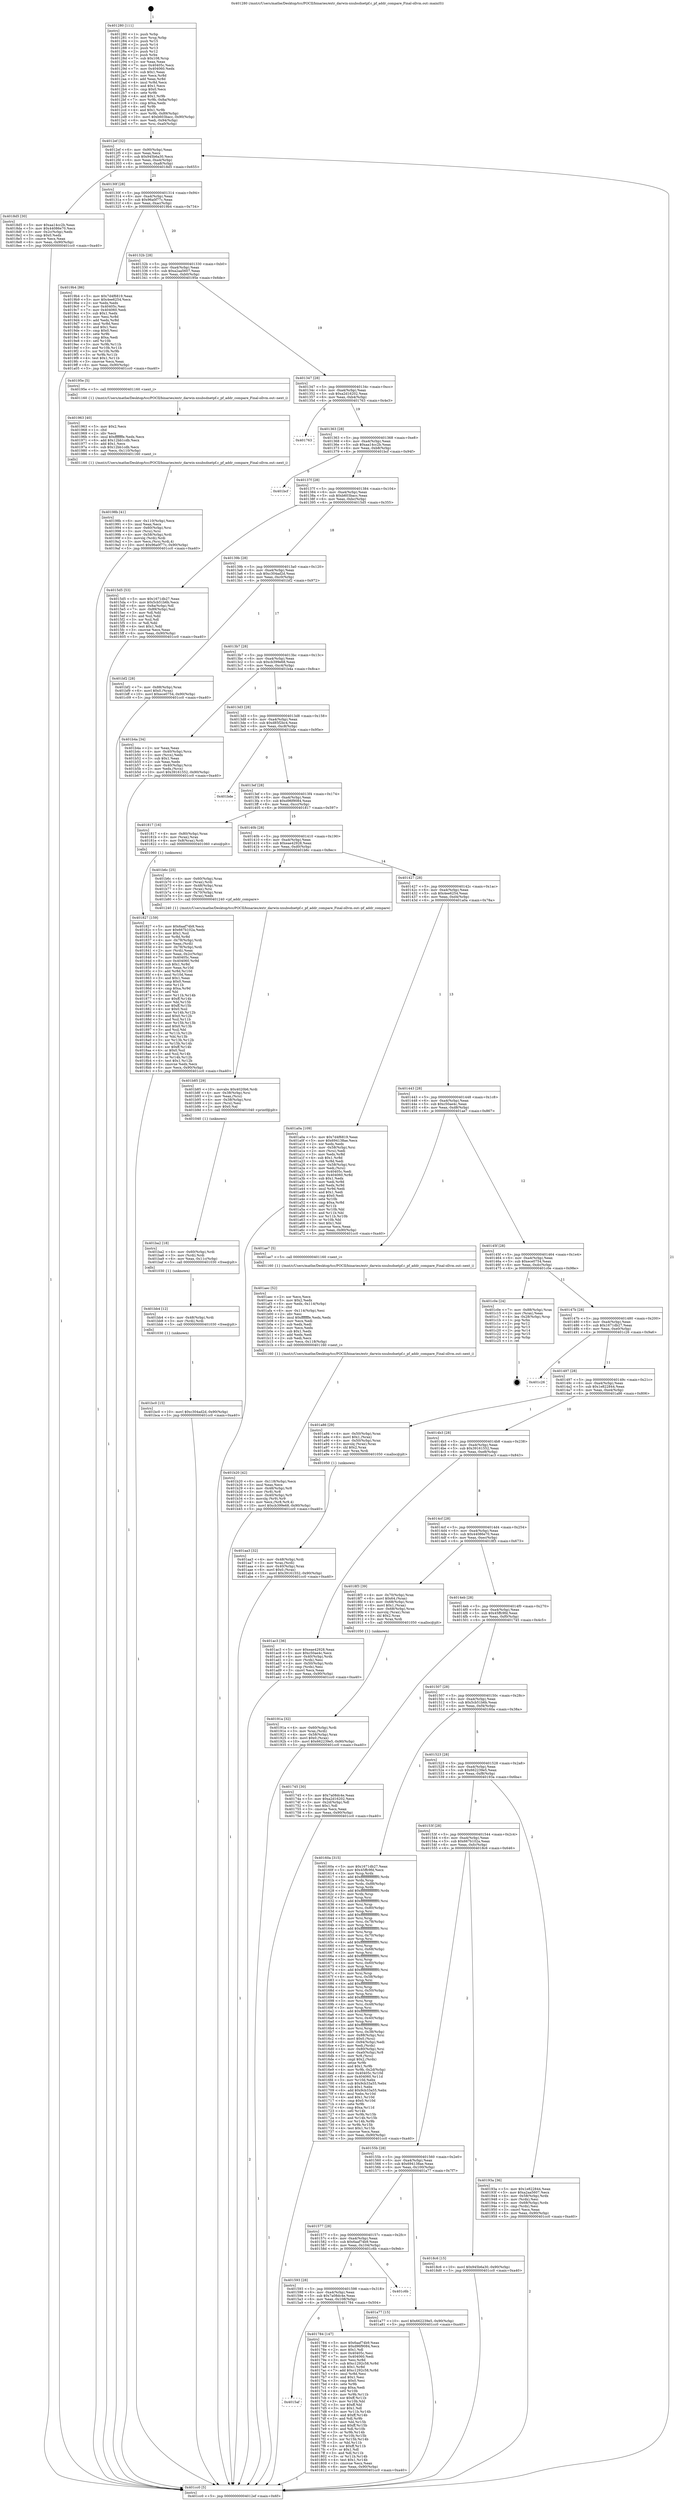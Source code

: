 digraph "0x401280" {
  label = "0x401280 (/mnt/c/Users/mathe/Desktop/tcc/POCII/binaries/extr_darwin-xnubsdnetpf.c_pf_addr_compare_Final-ollvm.out::main(0))"
  labelloc = "t"
  node[shape=record]

  Entry [label="",width=0.3,height=0.3,shape=circle,fillcolor=black,style=filled]
  "0x4012ef" [label="{
     0x4012ef [32]\l
     | [instrs]\l
     &nbsp;&nbsp;0x4012ef \<+6\>: mov -0x90(%rbp),%eax\l
     &nbsp;&nbsp;0x4012f5 \<+2\>: mov %eax,%ecx\l
     &nbsp;&nbsp;0x4012f7 \<+6\>: sub $0x945b6a30,%ecx\l
     &nbsp;&nbsp;0x4012fd \<+6\>: mov %eax,-0xa4(%rbp)\l
     &nbsp;&nbsp;0x401303 \<+6\>: mov %ecx,-0xa8(%rbp)\l
     &nbsp;&nbsp;0x401309 \<+6\>: je 00000000004018d5 \<main+0x655\>\l
  }"]
  "0x4018d5" [label="{
     0x4018d5 [30]\l
     | [instrs]\l
     &nbsp;&nbsp;0x4018d5 \<+5\>: mov $0xaa14cc2b,%eax\l
     &nbsp;&nbsp;0x4018da \<+5\>: mov $0x44086e70,%ecx\l
     &nbsp;&nbsp;0x4018df \<+3\>: mov -0x2c(%rbp),%edx\l
     &nbsp;&nbsp;0x4018e2 \<+3\>: cmp $0x0,%edx\l
     &nbsp;&nbsp;0x4018e5 \<+3\>: cmove %ecx,%eax\l
     &nbsp;&nbsp;0x4018e8 \<+6\>: mov %eax,-0x90(%rbp)\l
     &nbsp;&nbsp;0x4018ee \<+5\>: jmp 0000000000401cc0 \<main+0xa40\>\l
  }"]
  "0x40130f" [label="{
     0x40130f [28]\l
     | [instrs]\l
     &nbsp;&nbsp;0x40130f \<+5\>: jmp 0000000000401314 \<main+0x94\>\l
     &nbsp;&nbsp;0x401314 \<+6\>: mov -0xa4(%rbp),%eax\l
     &nbsp;&nbsp;0x40131a \<+5\>: sub $0x96a0f77c,%eax\l
     &nbsp;&nbsp;0x40131f \<+6\>: mov %eax,-0xac(%rbp)\l
     &nbsp;&nbsp;0x401325 \<+6\>: je 00000000004019b4 \<main+0x734\>\l
  }"]
  Exit [label="",width=0.3,height=0.3,shape=circle,fillcolor=black,style=filled,peripheries=2]
  "0x4019b4" [label="{
     0x4019b4 [86]\l
     | [instrs]\l
     &nbsp;&nbsp;0x4019b4 \<+5\>: mov $0x7d4f6819,%eax\l
     &nbsp;&nbsp;0x4019b9 \<+5\>: mov $0x4ee6254,%ecx\l
     &nbsp;&nbsp;0x4019be \<+2\>: xor %edx,%edx\l
     &nbsp;&nbsp;0x4019c0 \<+7\>: mov 0x40405c,%esi\l
     &nbsp;&nbsp;0x4019c7 \<+7\>: mov 0x404060,%edi\l
     &nbsp;&nbsp;0x4019ce \<+3\>: sub $0x1,%edx\l
     &nbsp;&nbsp;0x4019d1 \<+3\>: mov %esi,%r8d\l
     &nbsp;&nbsp;0x4019d4 \<+3\>: add %edx,%r8d\l
     &nbsp;&nbsp;0x4019d7 \<+4\>: imul %r8d,%esi\l
     &nbsp;&nbsp;0x4019db \<+3\>: and $0x1,%esi\l
     &nbsp;&nbsp;0x4019de \<+3\>: cmp $0x0,%esi\l
     &nbsp;&nbsp;0x4019e1 \<+4\>: sete %r9b\l
     &nbsp;&nbsp;0x4019e5 \<+3\>: cmp $0xa,%edi\l
     &nbsp;&nbsp;0x4019e8 \<+4\>: setl %r10b\l
     &nbsp;&nbsp;0x4019ec \<+3\>: mov %r9b,%r11b\l
     &nbsp;&nbsp;0x4019ef \<+3\>: and %r10b,%r11b\l
     &nbsp;&nbsp;0x4019f2 \<+3\>: xor %r10b,%r9b\l
     &nbsp;&nbsp;0x4019f5 \<+3\>: or %r9b,%r11b\l
     &nbsp;&nbsp;0x4019f8 \<+4\>: test $0x1,%r11b\l
     &nbsp;&nbsp;0x4019fc \<+3\>: cmovne %ecx,%eax\l
     &nbsp;&nbsp;0x4019ff \<+6\>: mov %eax,-0x90(%rbp)\l
     &nbsp;&nbsp;0x401a05 \<+5\>: jmp 0000000000401cc0 \<main+0xa40\>\l
  }"]
  "0x40132b" [label="{
     0x40132b [28]\l
     | [instrs]\l
     &nbsp;&nbsp;0x40132b \<+5\>: jmp 0000000000401330 \<main+0xb0\>\l
     &nbsp;&nbsp;0x401330 \<+6\>: mov -0xa4(%rbp),%eax\l
     &nbsp;&nbsp;0x401336 \<+5\>: sub $0xa2aa5607,%eax\l
     &nbsp;&nbsp;0x40133b \<+6\>: mov %eax,-0xb0(%rbp)\l
     &nbsp;&nbsp;0x401341 \<+6\>: je 000000000040195e \<main+0x6de\>\l
  }"]
  "0x401bc0" [label="{
     0x401bc0 [15]\l
     | [instrs]\l
     &nbsp;&nbsp;0x401bc0 \<+10\>: movl $0xc304ad2d,-0x90(%rbp)\l
     &nbsp;&nbsp;0x401bca \<+5\>: jmp 0000000000401cc0 \<main+0xa40\>\l
  }"]
  "0x40195e" [label="{
     0x40195e [5]\l
     | [instrs]\l
     &nbsp;&nbsp;0x40195e \<+5\>: call 0000000000401160 \<next_i\>\l
     | [calls]\l
     &nbsp;&nbsp;0x401160 \{1\} (/mnt/c/Users/mathe/Desktop/tcc/POCII/binaries/extr_darwin-xnubsdnetpf.c_pf_addr_compare_Final-ollvm.out::next_i)\l
  }"]
  "0x401347" [label="{
     0x401347 [28]\l
     | [instrs]\l
     &nbsp;&nbsp;0x401347 \<+5\>: jmp 000000000040134c \<main+0xcc\>\l
     &nbsp;&nbsp;0x40134c \<+6\>: mov -0xa4(%rbp),%eax\l
     &nbsp;&nbsp;0x401352 \<+5\>: sub $0xa2d16202,%eax\l
     &nbsp;&nbsp;0x401357 \<+6\>: mov %eax,-0xb4(%rbp)\l
     &nbsp;&nbsp;0x40135d \<+6\>: je 0000000000401763 \<main+0x4e3\>\l
  }"]
  "0x401bb4" [label="{
     0x401bb4 [12]\l
     | [instrs]\l
     &nbsp;&nbsp;0x401bb4 \<+4\>: mov -0x48(%rbp),%rdi\l
     &nbsp;&nbsp;0x401bb8 \<+3\>: mov (%rdi),%rdi\l
     &nbsp;&nbsp;0x401bbb \<+5\>: call 0000000000401030 \<free@plt\>\l
     | [calls]\l
     &nbsp;&nbsp;0x401030 \{1\} (unknown)\l
  }"]
  "0x401763" [label="{
     0x401763\l
  }", style=dashed]
  "0x401363" [label="{
     0x401363 [28]\l
     | [instrs]\l
     &nbsp;&nbsp;0x401363 \<+5\>: jmp 0000000000401368 \<main+0xe8\>\l
     &nbsp;&nbsp;0x401368 \<+6\>: mov -0xa4(%rbp),%eax\l
     &nbsp;&nbsp;0x40136e \<+5\>: sub $0xaa14cc2b,%eax\l
     &nbsp;&nbsp;0x401373 \<+6\>: mov %eax,-0xb8(%rbp)\l
     &nbsp;&nbsp;0x401379 \<+6\>: je 0000000000401bcf \<main+0x94f\>\l
  }"]
  "0x401ba2" [label="{
     0x401ba2 [18]\l
     | [instrs]\l
     &nbsp;&nbsp;0x401ba2 \<+4\>: mov -0x60(%rbp),%rdi\l
     &nbsp;&nbsp;0x401ba6 \<+3\>: mov (%rdi),%rdi\l
     &nbsp;&nbsp;0x401ba9 \<+6\>: mov %eax,-0x11c(%rbp)\l
     &nbsp;&nbsp;0x401baf \<+5\>: call 0000000000401030 \<free@plt\>\l
     | [calls]\l
     &nbsp;&nbsp;0x401030 \{1\} (unknown)\l
  }"]
  "0x401bcf" [label="{
     0x401bcf\l
  }", style=dashed]
  "0x40137f" [label="{
     0x40137f [28]\l
     | [instrs]\l
     &nbsp;&nbsp;0x40137f \<+5\>: jmp 0000000000401384 \<main+0x104\>\l
     &nbsp;&nbsp;0x401384 \<+6\>: mov -0xa4(%rbp),%eax\l
     &nbsp;&nbsp;0x40138a \<+5\>: sub $0xb603bacc,%eax\l
     &nbsp;&nbsp;0x40138f \<+6\>: mov %eax,-0xbc(%rbp)\l
     &nbsp;&nbsp;0x401395 \<+6\>: je 00000000004015d5 \<main+0x355\>\l
  }"]
  "0x401b85" [label="{
     0x401b85 [29]\l
     | [instrs]\l
     &nbsp;&nbsp;0x401b85 \<+10\>: movabs $0x4020b6,%rdi\l
     &nbsp;&nbsp;0x401b8f \<+4\>: mov -0x38(%rbp),%rsi\l
     &nbsp;&nbsp;0x401b93 \<+2\>: mov %eax,(%rsi)\l
     &nbsp;&nbsp;0x401b95 \<+4\>: mov -0x38(%rbp),%rsi\l
     &nbsp;&nbsp;0x401b99 \<+2\>: mov (%rsi),%esi\l
     &nbsp;&nbsp;0x401b9b \<+2\>: mov $0x0,%al\l
     &nbsp;&nbsp;0x401b9d \<+5\>: call 0000000000401040 \<printf@plt\>\l
     | [calls]\l
     &nbsp;&nbsp;0x401040 \{1\} (unknown)\l
  }"]
  "0x4015d5" [label="{
     0x4015d5 [53]\l
     | [instrs]\l
     &nbsp;&nbsp;0x4015d5 \<+5\>: mov $0x1671db27,%eax\l
     &nbsp;&nbsp;0x4015da \<+5\>: mov $0x5cb51b6b,%ecx\l
     &nbsp;&nbsp;0x4015df \<+6\>: mov -0x8a(%rbp),%dl\l
     &nbsp;&nbsp;0x4015e5 \<+7\>: mov -0x89(%rbp),%sil\l
     &nbsp;&nbsp;0x4015ec \<+3\>: mov %dl,%dil\l
     &nbsp;&nbsp;0x4015ef \<+3\>: and %sil,%dil\l
     &nbsp;&nbsp;0x4015f2 \<+3\>: xor %sil,%dl\l
     &nbsp;&nbsp;0x4015f5 \<+3\>: or %dl,%dil\l
     &nbsp;&nbsp;0x4015f8 \<+4\>: test $0x1,%dil\l
     &nbsp;&nbsp;0x4015fc \<+3\>: cmovne %ecx,%eax\l
     &nbsp;&nbsp;0x4015ff \<+6\>: mov %eax,-0x90(%rbp)\l
     &nbsp;&nbsp;0x401605 \<+5\>: jmp 0000000000401cc0 \<main+0xa40\>\l
  }"]
  "0x40139b" [label="{
     0x40139b [28]\l
     | [instrs]\l
     &nbsp;&nbsp;0x40139b \<+5\>: jmp 00000000004013a0 \<main+0x120\>\l
     &nbsp;&nbsp;0x4013a0 \<+6\>: mov -0xa4(%rbp),%eax\l
     &nbsp;&nbsp;0x4013a6 \<+5\>: sub $0xc304ad2d,%eax\l
     &nbsp;&nbsp;0x4013ab \<+6\>: mov %eax,-0xc0(%rbp)\l
     &nbsp;&nbsp;0x4013b1 \<+6\>: je 0000000000401bf2 \<main+0x972\>\l
  }"]
  "0x401cc0" [label="{
     0x401cc0 [5]\l
     | [instrs]\l
     &nbsp;&nbsp;0x401cc0 \<+5\>: jmp 00000000004012ef \<main+0x6f\>\l
  }"]
  "0x401280" [label="{
     0x401280 [111]\l
     | [instrs]\l
     &nbsp;&nbsp;0x401280 \<+1\>: push %rbp\l
     &nbsp;&nbsp;0x401281 \<+3\>: mov %rsp,%rbp\l
     &nbsp;&nbsp;0x401284 \<+2\>: push %r15\l
     &nbsp;&nbsp;0x401286 \<+2\>: push %r14\l
     &nbsp;&nbsp;0x401288 \<+2\>: push %r13\l
     &nbsp;&nbsp;0x40128a \<+2\>: push %r12\l
     &nbsp;&nbsp;0x40128c \<+1\>: push %rbx\l
     &nbsp;&nbsp;0x40128d \<+7\>: sub $0x108,%rsp\l
     &nbsp;&nbsp;0x401294 \<+2\>: xor %eax,%eax\l
     &nbsp;&nbsp;0x401296 \<+7\>: mov 0x40405c,%ecx\l
     &nbsp;&nbsp;0x40129d \<+7\>: mov 0x404060,%edx\l
     &nbsp;&nbsp;0x4012a4 \<+3\>: sub $0x1,%eax\l
     &nbsp;&nbsp;0x4012a7 \<+3\>: mov %ecx,%r8d\l
     &nbsp;&nbsp;0x4012aa \<+3\>: add %eax,%r8d\l
     &nbsp;&nbsp;0x4012ad \<+4\>: imul %r8d,%ecx\l
     &nbsp;&nbsp;0x4012b1 \<+3\>: and $0x1,%ecx\l
     &nbsp;&nbsp;0x4012b4 \<+3\>: cmp $0x0,%ecx\l
     &nbsp;&nbsp;0x4012b7 \<+4\>: sete %r9b\l
     &nbsp;&nbsp;0x4012bb \<+4\>: and $0x1,%r9b\l
     &nbsp;&nbsp;0x4012bf \<+7\>: mov %r9b,-0x8a(%rbp)\l
     &nbsp;&nbsp;0x4012c6 \<+3\>: cmp $0xa,%edx\l
     &nbsp;&nbsp;0x4012c9 \<+4\>: setl %r9b\l
     &nbsp;&nbsp;0x4012cd \<+4\>: and $0x1,%r9b\l
     &nbsp;&nbsp;0x4012d1 \<+7\>: mov %r9b,-0x89(%rbp)\l
     &nbsp;&nbsp;0x4012d8 \<+10\>: movl $0xb603bacc,-0x90(%rbp)\l
     &nbsp;&nbsp;0x4012e2 \<+6\>: mov %edi,-0x94(%rbp)\l
     &nbsp;&nbsp;0x4012e8 \<+7\>: mov %rsi,-0xa0(%rbp)\l
  }"]
  "0x401b20" [label="{
     0x401b20 [42]\l
     | [instrs]\l
     &nbsp;&nbsp;0x401b20 \<+6\>: mov -0x118(%rbp),%ecx\l
     &nbsp;&nbsp;0x401b26 \<+3\>: imul %eax,%ecx\l
     &nbsp;&nbsp;0x401b29 \<+4\>: mov -0x48(%rbp),%r8\l
     &nbsp;&nbsp;0x401b2d \<+3\>: mov (%r8),%r8\l
     &nbsp;&nbsp;0x401b30 \<+4\>: mov -0x40(%rbp),%r9\l
     &nbsp;&nbsp;0x401b34 \<+3\>: movslq (%r9),%r9\l
     &nbsp;&nbsp;0x401b37 \<+4\>: mov %ecx,(%r8,%r9,4)\l
     &nbsp;&nbsp;0x401b3b \<+10\>: movl $0xcb399e68,-0x90(%rbp)\l
     &nbsp;&nbsp;0x401b45 \<+5\>: jmp 0000000000401cc0 \<main+0xa40\>\l
  }"]
  "0x401bf2" [label="{
     0x401bf2 [28]\l
     | [instrs]\l
     &nbsp;&nbsp;0x401bf2 \<+7\>: mov -0x88(%rbp),%rax\l
     &nbsp;&nbsp;0x401bf9 \<+6\>: movl $0x0,(%rax)\l
     &nbsp;&nbsp;0x401bff \<+10\>: movl $0xece0754,-0x90(%rbp)\l
     &nbsp;&nbsp;0x401c09 \<+5\>: jmp 0000000000401cc0 \<main+0xa40\>\l
  }"]
  "0x4013b7" [label="{
     0x4013b7 [28]\l
     | [instrs]\l
     &nbsp;&nbsp;0x4013b7 \<+5\>: jmp 00000000004013bc \<main+0x13c\>\l
     &nbsp;&nbsp;0x4013bc \<+6\>: mov -0xa4(%rbp),%eax\l
     &nbsp;&nbsp;0x4013c2 \<+5\>: sub $0xcb399e68,%eax\l
     &nbsp;&nbsp;0x4013c7 \<+6\>: mov %eax,-0xc4(%rbp)\l
     &nbsp;&nbsp;0x4013cd \<+6\>: je 0000000000401b4a \<main+0x8ca\>\l
  }"]
  "0x401aec" [label="{
     0x401aec [52]\l
     | [instrs]\l
     &nbsp;&nbsp;0x401aec \<+2\>: xor %ecx,%ecx\l
     &nbsp;&nbsp;0x401aee \<+5\>: mov $0x2,%edx\l
     &nbsp;&nbsp;0x401af3 \<+6\>: mov %edx,-0x114(%rbp)\l
     &nbsp;&nbsp;0x401af9 \<+1\>: cltd\l
     &nbsp;&nbsp;0x401afa \<+6\>: mov -0x114(%rbp),%esi\l
     &nbsp;&nbsp;0x401b00 \<+2\>: idiv %esi\l
     &nbsp;&nbsp;0x401b02 \<+6\>: imul $0xfffffffe,%edx,%edx\l
     &nbsp;&nbsp;0x401b08 \<+2\>: mov %ecx,%edi\l
     &nbsp;&nbsp;0x401b0a \<+2\>: sub %edx,%edi\l
     &nbsp;&nbsp;0x401b0c \<+2\>: mov %ecx,%edx\l
     &nbsp;&nbsp;0x401b0e \<+3\>: sub $0x1,%edx\l
     &nbsp;&nbsp;0x401b11 \<+2\>: add %edx,%edi\l
     &nbsp;&nbsp;0x401b13 \<+2\>: sub %edi,%ecx\l
     &nbsp;&nbsp;0x401b15 \<+6\>: mov %ecx,-0x118(%rbp)\l
     &nbsp;&nbsp;0x401b1b \<+5\>: call 0000000000401160 \<next_i\>\l
     | [calls]\l
     &nbsp;&nbsp;0x401160 \{1\} (/mnt/c/Users/mathe/Desktop/tcc/POCII/binaries/extr_darwin-xnubsdnetpf.c_pf_addr_compare_Final-ollvm.out::next_i)\l
  }"]
  "0x401b4a" [label="{
     0x401b4a [34]\l
     | [instrs]\l
     &nbsp;&nbsp;0x401b4a \<+2\>: xor %eax,%eax\l
     &nbsp;&nbsp;0x401b4c \<+4\>: mov -0x40(%rbp),%rcx\l
     &nbsp;&nbsp;0x401b50 \<+2\>: mov (%rcx),%edx\l
     &nbsp;&nbsp;0x401b52 \<+3\>: sub $0x1,%eax\l
     &nbsp;&nbsp;0x401b55 \<+2\>: sub %eax,%edx\l
     &nbsp;&nbsp;0x401b57 \<+4\>: mov -0x40(%rbp),%rcx\l
     &nbsp;&nbsp;0x401b5b \<+2\>: mov %edx,(%rcx)\l
     &nbsp;&nbsp;0x401b5d \<+10\>: movl $0x39161552,-0x90(%rbp)\l
     &nbsp;&nbsp;0x401b67 \<+5\>: jmp 0000000000401cc0 \<main+0xa40\>\l
  }"]
  "0x4013d3" [label="{
     0x4013d3 [28]\l
     | [instrs]\l
     &nbsp;&nbsp;0x4013d3 \<+5\>: jmp 00000000004013d8 \<main+0x158\>\l
     &nbsp;&nbsp;0x4013d8 \<+6\>: mov -0xa4(%rbp),%eax\l
     &nbsp;&nbsp;0x4013de \<+5\>: sub $0xd85f2bc4,%eax\l
     &nbsp;&nbsp;0x4013e3 \<+6\>: mov %eax,-0xc8(%rbp)\l
     &nbsp;&nbsp;0x4013e9 \<+6\>: je 0000000000401bde \<main+0x95e\>\l
  }"]
  "0x401aa3" [label="{
     0x401aa3 [32]\l
     | [instrs]\l
     &nbsp;&nbsp;0x401aa3 \<+4\>: mov -0x48(%rbp),%rdi\l
     &nbsp;&nbsp;0x401aa7 \<+3\>: mov %rax,(%rdi)\l
     &nbsp;&nbsp;0x401aaa \<+4\>: mov -0x40(%rbp),%rax\l
     &nbsp;&nbsp;0x401aae \<+6\>: movl $0x0,(%rax)\l
     &nbsp;&nbsp;0x401ab4 \<+10\>: movl $0x39161552,-0x90(%rbp)\l
     &nbsp;&nbsp;0x401abe \<+5\>: jmp 0000000000401cc0 \<main+0xa40\>\l
  }"]
  "0x401bde" [label="{
     0x401bde\l
  }", style=dashed]
  "0x4013ef" [label="{
     0x4013ef [28]\l
     | [instrs]\l
     &nbsp;&nbsp;0x4013ef \<+5\>: jmp 00000000004013f4 \<main+0x174\>\l
     &nbsp;&nbsp;0x4013f4 \<+6\>: mov -0xa4(%rbp),%eax\l
     &nbsp;&nbsp;0x4013fa \<+5\>: sub $0xd96f9084,%eax\l
     &nbsp;&nbsp;0x4013ff \<+6\>: mov %eax,-0xcc(%rbp)\l
     &nbsp;&nbsp;0x401405 \<+6\>: je 0000000000401817 \<main+0x597\>\l
  }"]
  "0x40198b" [label="{
     0x40198b [41]\l
     | [instrs]\l
     &nbsp;&nbsp;0x40198b \<+6\>: mov -0x110(%rbp),%ecx\l
     &nbsp;&nbsp;0x401991 \<+3\>: imul %eax,%ecx\l
     &nbsp;&nbsp;0x401994 \<+4\>: mov -0x60(%rbp),%rsi\l
     &nbsp;&nbsp;0x401998 \<+3\>: mov (%rsi),%rsi\l
     &nbsp;&nbsp;0x40199b \<+4\>: mov -0x58(%rbp),%rdi\l
     &nbsp;&nbsp;0x40199f \<+3\>: movslq (%rdi),%rdi\l
     &nbsp;&nbsp;0x4019a2 \<+3\>: mov %ecx,(%rsi,%rdi,4)\l
     &nbsp;&nbsp;0x4019a5 \<+10\>: movl $0x96a0f77c,-0x90(%rbp)\l
     &nbsp;&nbsp;0x4019af \<+5\>: jmp 0000000000401cc0 \<main+0xa40\>\l
  }"]
  "0x401817" [label="{
     0x401817 [16]\l
     | [instrs]\l
     &nbsp;&nbsp;0x401817 \<+4\>: mov -0x80(%rbp),%rax\l
     &nbsp;&nbsp;0x40181b \<+3\>: mov (%rax),%rax\l
     &nbsp;&nbsp;0x40181e \<+4\>: mov 0x8(%rax),%rdi\l
     &nbsp;&nbsp;0x401822 \<+5\>: call 0000000000401060 \<atoi@plt\>\l
     | [calls]\l
     &nbsp;&nbsp;0x401060 \{1\} (unknown)\l
  }"]
  "0x40140b" [label="{
     0x40140b [28]\l
     | [instrs]\l
     &nbsp;&nbsp;0x40140b \<+5\>: jmp 0000000000401410 \<main+0x190\>\l
     &nbsp;&nbsp;0x401410 \<+6\>: mov -0xa4(%rbp),%eax\l
     &nbsp;&nbsp;0x401416 \<+5\>: sub $0xeae42928,%eax\l
     &nbsp;&nbsp;0x40141b \<+6\>: mov %eax,-0xd0(%rbp)\l
     &nbsp;&nbsp;0x401421 \<+6\>: je 0000000000401b6c \<main+0x8ec\>\l
  }"]
  "0x401963" [label="{
     0x401963 [40]\l
     | [instrs]\l
     &nbsp;&nbsp;0x401963 \<+5\>: mov $0x2,%ecx\l
     &nbsp;&nbsp;0x401968 \<+1\>: cltd\l
     &nbsp;&nbsp;0x401969 \<+2\>: idiv %ecx\l
     &nbsp;&nbsp;0x40196b \<+6\>: imul $0xfffffffe,%edx,%ecx\l
     &nbsp;&nbsp;0x401971 \<+6\>: add $0x12bb1cdb,%ecx\l
     &nbsp;&nbsp;0x401977 \<+3\>: add $0x1,%ecx\l
     &nbsp;&nbsp;0x40197a \<+6\>: sub $0x12bb1cdb,%ecx\l
     &nbsp;&nbsp;0x401980 \<+6\>: mov %ecx,-0x110(%rbp)\l
     &nbsp;&nbsp;0x401986 \<+5\>: call 0000000000401160 \<next_i\>\l
     | [calls]\l
     &nbsp;&nbsp;0x401160 \{1\} (/mnt/c/Users/mathe/Desktop/tcc/POCII/binaries/extr_darwin-xnubsdnetpf.c_pf_addr_compare_Final-ollvm.out::next_i)\l
  }"]
  "0x401b6c" [label="{
     0x401b6c [25]\l
     | [instrs]\l
     &nbsp;&nbsp;0x401b6c \<+4\>: mov -0x60(%rbp),%rax\l
     &nbsp;&nbsp;0x401b70 \<+3\>: mov (%rax),%rdi\l
     &nbsp;&nbsp;0x401b73 \<+4\>: mov -0x48(%rbp),%rax\l
     &nbsp;&nbsp;0x401b77 \<+3\>: mov (%rax),%rsi\l
     &nbsp;&nbsp;0x401b7a \<+4\>: mov -0x70(%rbp),%rax\l
     &nbsp;&nbsp;0x401b7e \<+2\>: mov (%rax),%edx\l
     &nbsp;&nbsp;0x401b80 \<+5\>: call 0000000000401240 \<pf_addr_compare\>\l
     | [calls]\l
     &nbsp;&nbsp;0x401240 \{1\} (/mnt/c/Users/mathe/Desktop/tcc/POCII/binaries/extr_darwin-xnubsdnetpf.c_pf_addr_compare_Final-ollvm.out::pf_addr_compare)\l
  }"]
  "0x401427" [label="{
     0x401427 [28]\l
     | [instrs]\l
     &nbsp;&nbsp;0x401427 \<+5\>: jmp 000000000040142c \<main+0x1ac\>\l
     &nbsp;&nbsp;0x40142c \<+6\>: mov -0xa4(%rbp),%eax\l
     &nbsp;&nbsp;0x401432 \<+5\>: sub $0x4ee6254,%eax\l
     &nbsp;&nbsp;0x401437 \<+6\>: mov %eax,-0xd4(%rbp)\l
     &nbsp;&nbsp;0x40143d \<+6\>: je 0000000000401a0a \<main+0x78a\>\l
  }"]
  "0x40191a" [label="{
     0x40191a [32]\l
     | [instrs]\l
     &nbsp;&nbsp;0x40191a \<+4\>: mov -0x60(%rbp),%rdi\l
     &nbsp;&nbsp;0x40191e \<+3\>: mov %rax,(%rdi)\l
     &nbsp;&nbsp;0x401921 \<+4\>: mov -0x58(%rbp),%rax\l
     &nbsp;&nbsp;0x401925 \<+6\>: movl $0x0,(%rax)\l
     &nbsp;&nbsp;0x40192b \<+10\>: movl $0x662239e5,-0x90(%rbp)\l
     &nbsp;&nbsp;0x401935 \<+5\>: jmp 0000000000401cc0 \<main+0xa40\>\l
  }"]
  "0x401a0a" [label="{
     0x401a0a [109]\l
     | [instrs]\l
     &nbsp;&nbsp;0x401a0a \<+5\>: mov $0x7d4f6819,%eax\l
     &nbsp;&nbsp;0x401a0f \<+5\>: mov $0x694138ae,%ecx\l
     &nbsp;&nbsp;0x401a14 \<+2\>: xor %edx,%edx\l
     &nbsp;&nbsp;0x401a16 \<+4\>: mov -0x58(%rbp),%rsi\l
     &nbsp;&nbsp;0x401a1a \<+2\>: mov (%rsi),%edi\l
     &nbsp;&nbsp;0x401a1c \<+3\>: mov %edx,%r8d\l
     &nbsp;&nbsp;0x401a1f \<+4\>: sub $0x1,%r8d\l
     &nbsp;&nbsp;0x401a23 \<+3\>: sub %r8d,%edi\l
     &nbsp;&nbsp;0x401a26 \<+4\>: mov -0x58(%rbp),%rsi\l
     &nbsp;&nbsp;0x401a2a \<+2\>: mov %edi,(%rsi)\l
     &nbsp;&nbsp;0x401a2c \<+7\>: mov 0x40405c,%edi\l
     &nbsp;&nbsp;0x401a33 \<+8\>: mov 0x404060,%r8d\l
     &nbsp;&nbsp;0x401a3b \<+3\>: sub $0x1,%edx\l
     &nbsp;&nbsp;0x401a3e \<+3\>: mov %edi,%r9d\l
     &nbsp;&nbsp;0x401a41 \<+3\>: add %edx,%r9d\l
     &nbsp;&nbsp;0x401a44 \<+4\>: imul %r9d,%edi\l
     &nbsp;&nbsp;0x401a48 \<+3\>: and $0x1,%edi\l
     &nbsp;&nbsp;0x401a4b \<+3\>: cmp $0x0,%edi\l
     &nbsp;&nbsp;0x401a4e \<+4\>: sete %r10b\l
     &nbsp;&nbsp;0x401a52 \<+4\>: cmp $0xa,%r8d\l
     &nbsp;&nbsp;0x401a56 \<+4\>: setl %r11b\l
     &nbsp;&nbsp;0x401a5a \<+3\>: mov %r10b,%bl\l
     &nbsp;&nbsp;0x401a5d \<+3\>: and %r11b,%bl\l
     &nbsp;&nbsp;0x401a60 \<+3\>: xor %r11b,%r10b\l
     &nbsp;&nbsp;0x401a63 \<+3\>: or %r10b,%bl\l
     &nbsp;&nbsp;0x401a66 \<+3\>: test $0x1,%bl\l
     &nbsp;&nbsp;0x401a69 \<+3\>: cmovne %ecx,%eax\l
     &nbsp;&nbsp;0x401a6c \<+6\>: mov %eax,-0x90(%rbp)\l
     &nbsp;&nbsp;0x401a72 \<+5\>: jmp 0000000000401cc0 \<main+0xa40\>\l
  }"]
  "0x401443" [label="{
     0x401443 [28]\l
     | [instrs]\l
     &nbsp;&nbsp;0x401443 \<+5\>: jmp 0000000000401448 \<main+0x1c8\>\l
     &nbsp;&nbsp;0x401448 \<+6\>: mov -0xa4(%rbp),%eax\l
     &nbsp;&nbsp;0x40144e \<+5\>: sub $0xc50ae4c,%eax\l
     &nbsp;&nbsp;0x401453 \<+6\>: mov %eax,-0xd8(%rbp)\l
     &nbsp;&nbsp;0x401459 \<+6\>: je 0000000000401ae7 \<main+0x867\>\l
  }"]
  "0x401827" [label="{
     0x401827 [159]\l
     | [instrs]\l
     &nbsp;&nbsp;0x401827 \<+5\>: mov $0x6aaf74b9,%ecx\l
     &nbsp;&nbsp;0x40182c \<+5\>: mov $0x667b102a,%edx\l
     &nbsp;&nbsp;0x401831 \<+3\>: mov $0x1,%sil\l
     &nbsp;&nbsp;0x401834 \<+3\>: xor %r8d,%r8d\l
     &nbsp;&nbsp;0x401837 \<+4\>: mov -0x78(%rbp),%rdi\l
     &nbsp;&nbsp;0x40183b \<+2\>: mov %eax,(%rdi)\l
     &nbsp;&nbsp;0x40183d \<+4\>: mov -0x78(%rbp),%rdi\l
     &nbsp;&nbsp;0x401841 \<+2\>: mov (%rdi),%eax\l
     &nbsp;&nbsp;0x401843 \<+3\>: mov %eax,-0x2c(%rbp)\l
     &nbsp;&nbsp;0x401846 \<+7\>: mov 0x40405c,%eax\l
     &nbsp;&nbsp;0x40184d \<+8\>: mov 0x404060,%r9d\l
     &nbsp;&nbsp;0x401855 \<+4\>: sub $0x1,%r8d\l
     &nbsp;&nbsp;0x401859 \<+3\>: mov %eax,%r10d\l
     &nbsp;&nbsp;0x40185c \<+3\>: add %r8d,%r10d\l
     &nbsp;&nbsp;0x40185f \<+4\>: imul %r10d,%eax\l
     &nbsp;&nbsp;0x401863 \<+3\>: and $0x1,%eax\l
     &nbsp;&nbsp;0x401866 \<+3\>: cmp $0x0,%eax\l
     &nbsp;&nbsp;0x401869 \<+4\>: sete %r11b\l
     &nbsp;&nbsp;0x40186d \<+4\>: cmp $0xa,%r9d\l
     &nbsp;&nbsp;0x401871 \<+3\>: setl %bl\l
     &nbsp;&nbsp;0x401874 \<+3\>: mov %r11b,%r14b\l
     &nbsp;&nbsp;0x401877 \<+4\>: xor $0xff,%r14b\l
     &nbsp;&nbsp;0x40187b \<+3\>: mov %bl,%r15b\l
     &nbsp;&nbsp;0x40187e \<+4\>: xor $0xff,%r15b\l
     &nbsp;&nbsp;0x401882 \<+4\>: xor $0x0,%sil\l
     &nbsp;&nbsp;0x401886 \<+3\>: mov %r14b,%r12b\l
     &nbsp;&nbsp;0x401889 \<+4\>: and $0x0,%r12b\l
     &nbsp;&nbsp;0x40188d \<+3\>: and %sil,%r11b\l
     &nbsp;&nbsp;0x401890 \<+3\>: mov %r15b,%r13b\l
     &nbsp;&nbsp;0x401893 \<+4\>: and $0x0,%r13b\l
     &nbsp;&nbsp;0x401897 \<+3\>: and %sil,%bl\l
     &nbsp;&nbsp;0x40189a \<+3\>: or %r11b,%r12b\l
     &nbsp;&nbsp;0x40189d \<+3\>: or %bl,%r13b\l
     &nbsp;&nbsp;0x4018a0 \<+3\>: xor %r13b,%r12b\l
     &nbsp;&nbsp;0x4018a3 \<+3\>: or %r15b,%r14b\l
     &nbsp;&nbsp;0x4018a6 \<+4\>: xor $0xff,%r14b\l
     &nbsp;&nbsp;0x4018aa \<+4\>: or $0x0,%sil\l
     &nbsp;&nbsp;0x4018ae \<+3\>: and %sil,%r14b\l
     &nbsp;&nbsp;0x4018b1 \<+3\>: or %r14b,%r12b\l
     &nbsp;&nbsp;0x4018b4 \<+4\>: test $0x1,%r12b\l
     &nbsp;&nbsp;0x4018b8 \<+3\>: cmovne %edx,%ecx\l
     &nbsp;&nbsp;0x4018bb \<+6\>: mov %ecx,-0x90(%rbp)\l
     &nbsp;&nbsp;0x4018c1 \<+5\>: jmp 0000000000401cc0 \<main+0xa40\>\l
  }"]
  "0x401ae7" [label="{
     0x401ae7 [5]\l
     | [instrs]\l
     &nbsp;&nbsp;0x401ae7 \<+5\>: call 0000000000401160 \<next_i\>\l
     | [calls]\l
     &nbsp;&nbsp;0x401160 \{1\} (/mnt/c/Users/mathe/Desktop/tcc/POCII/binaries/extr_darwin-xnubsdnetpf.c_pf_addr_compare_Final-ollvm.out::next_i)\l
  }"]
  "0x40145f" [label="{
     0x40145f [28]\l
     | [instrs]\l
     &nbsp;&nbsp;0x40145f \<+5\>: jmp 0000000000401464 \<main+0x1e4\>\l
     &nbsp;&nbsp;0x401464 \<+6\>: mov -0xa4(%rbp),%eax\l
     &nbsp;&nbsp;0x40146a \<+5\>: sub $0xece0754,%eax\l
     &nbsp;&nbsp;0x40146f \<+6\>: mov %eax,-0xdc(%rbp)\l
     &nbsp;&nbsp;0x401475 \<+6\>: je 0000000000401c0e \<main+0x98e\>\l
  }"]
  "0x4015af" [label="{
     0x4015af\l
  }", style=dashed]
  "0x401c0e" [label="{
     0x401c0e [24]\l
     | [instrs]\l
     &nbsp;&nbsp;0x401c0e \<+7\>: mov -0x88(%rbp),%rax\l
     &nbsp;&nbsp;0x401c15 \<+2\>: mov (%rax),%eax\l
     &nbsp;&nbsp;0x401c17 \<+4\>: lea -0x28(%rbp),%rsp\l
     &nbsp;&nbsp;0x401c1b \<+1\>: pop %rbx\l
     &nbsp;&nbsp;0x401c1c \<+2\>: pop %r12\l
     &nbsp;&nbsp;0x401c1e \<+2\>: pop %r13\l
     &nbsp;&nbsp;0x401c20 \<+2\>: pop %r14\l
     &nbsp;&nbsp;0x401c22 \<+2\>: pop %r15\l
     &nbsp;&nbsp;0x401c24 \<+1\>: pop %rbp\l
     &nbsp;&nbsp;0x401c25 \<+1\>: ret\l
  }"]
  "0x40147b" [label="{
     0x40147b [28]\l
     | [instrs]\l
     &nbsp;&nbsp;0x40147b \<+5\>: jmp 0000000000401480 \<main+0x200\>\l
     &nbsp;&nbsp;0x401480 \<+6\>: mov -0xa4(%rbp),%eax\l
     &nbsp;&nbsp;0x401486 \<+5\>: sub $0x1671db27,%eax\l
     &nbsp;&nbsp;0x40148b \<+6\>: mov %eax,-0xe0(%rbp)\l
     &nbsp;&nbsp;0x401491 \<+6\>: je 0000000000401c26 \<main+0x9a6\>\l
  }"]
  "0x401784" [label="{
     0x401784 [147]\l
     | [instrs]\l
     &nbsp;&nbsp;0x401784 \<+5\>: mov $0x6aaf74b9,%eax\l
     &nbsp;&nbsp;0x401789 \<+5\>: mov $0xd96f9084,%ecx\l
     &nbsp;&nbsp;0x40178e \<+2\>: mov $0x1,%dl\l
     &nbsp;&nbsp;0x401790 \<+7\>: mov 0x40405c,%esi\l
     &nbsp;&nbsp;0x401797 \<+7\>: mov 0x404060,%edi\l
     &nbsp;&nbsp;0x40179e \<+3\>: mov %esi,%r8d\l
     &nbsp;&nbsp;0x4017a1 \<+7\>: sub $0xc1292c58,%r8d\l
     &nbsp;&nbsp;0x4017a8 \<+4\>: sub $0x1,%r8d\l
     &nbsp;&nbsp;0x4017ac \<+7\>: add $0xc1292c58,%r8d\l
     &nbsp;&nbsp;0x4017b3 \<+4\>: imul %r8d,%esi\l
     &nbsp;&nbsp;0x4017b7 \<+3\>: and $0x1,%esi\l
     &nbsp;&nbsp;0x4017ba \<+3\>: cmp $0x0,%esi\l
     &nbsp;&nbsp;0x4017bd \<+4\>: sete %r9b\l
     &nbsp;&nbsp;0x4017c1 \<+3\>: cmp $0xa,%edi\l
     &nbsp;&nbsp;0x4017c4 \<+4\>: setl %r10b\l
     &nbsp;&nbsp;0x4017c8 \<+3\>: mov %r9b,%r11b\l
     &nbsp;&nbsp;0x4017cb \<+4\>: xor $0xff,%r11b\l
     &nbsp;&nbsp;0x4017cf \<+3\>: mov %r10b,%bl\l
     &nbsp;&nbsp;0x4017d2 \<+3\>: xor $0xff,%bl\l
     &nbsp;&nbsp;0x4017d5 \<+3\>: xor $0x1,%dl\l
     &nbsp;&nbsp;0x4017d8 \<+3\>: mov %r11b,%r14b\l
     &nbsp;&nbsp;0x4017db \<+4\>: and $0xff,%r14b\l
     &nbsp;&nbsp;0x4017df \<+3\>: and %dl,%r9b\l
     &nbsp;&nbsp;0x4017e2 \<+3\>: mov %bl,%r15b\l
     &nbsp;&nbsp;0x4017e5 \<+4\>: and $0xff,%r15b\l
     &nbsp;&nbsp;0x4017e9 \<+3\>: and %dl,%r10b\l
     &nbsp;&nbsp;0x4017ec \<+3\>: or %r9b,%r14b\l
     &nbsp;&nbsp;0x4017ef \<+3\>: or %r10b,%r15b\l
     &nbsp;&nbsp;0x4017f2 \<+3\>: xor %r15b,%r14b\l
     &nbsp;&nbsp;0x4017f5 \<+3\>: or %bl,%r11b\l
     &nbsp;&nbsp;0x4017f8 \<+4\>: xor $0xff,%r11b\l
     &nbsp;&nbsp;0x4017fc \<+3\>: or $0x1,%dl\l
     &nbsp;&nbsp;0x4017ff \<+3\>: and %dl,%r11b\l
     &nbsp;&nbsp;0x401802 \<+3\>: or %r11b,%r14b\l
     &nbsp;&nbsp;0x401805 \<+4\>: test $0x1,%r14b\l
     &nbsp;&nbsp;0x401809 \<+3\>: cmovne %ecx,%eax\l
     &nbsp;&nbsp;0x40180c \<+6\>: mov %eax,-0x90(%rbp)\l
     &nbsp;&nbsp;0x401812 \<+5\>: jmp 0000000000401cc0 \<main+0xa40\>\l
  }"]
  "0x401c26" [label="{
     0x401c26\l
  }", style=dashed]
  "0x401497" [label="{
     0x401497 [28]\l
     | [instrs]\l
     &nbsp;&nbsp;0x401497 \<+5\>: jmp 000000000040149c \<main+0x21c\>\l
     &nbsp;&nbsp;0x40149c \<+6\>: mov -0xa4(%rbp),%eax\l
     &nbsp;&nbsp;0x4014a2 \<+5\>: sub $0x1e822844,%eax\l
     &nbsp;&nbsp;0x4014a7 \<+6\>: mov %eax,-0xe4(%rbp)\l
     &nbsp;&nbsp;0x4014ad \<+6\>: je 0000000000401a86 \<main+0x806\>\l
  }"]
  "0x401593" [label="{
     0x401593 [28]\l
     | [instrs]\l
     &nbsp;&nbsp;0x401593 \<+5\>: jmp 0000000000401598 \<main+0x318\>\l
     &nbsp;&nbsp;0x401598 \<+6\>: mov -0xa4(%rbp),%eax\l
     &nbsp;&nbsp;0x40159e \<+5\>: sub $0x7a08dc4e,%eax\l
     &nbsp;&nbsp;0x4015a3 \<+6\>: mov %eax,-0x108(%rbp)\l
     &nbsp;&nbsp;0x4015a9 \<+6\>: je 0000000000401784 \<main+0x504\>\l
  }"]
  "0x401a86" [label="{
     0x401a86 [29]\l
     | [instrs]\l
     &nbsp;&nbsp;0x401a86 \<+4\>: mov -0x50(%rbp),%rax\l
     &nbsp;&nbsp;0x401a8a \<+6\>: movl $0x1,(%rax)\l
     &nbsp;&nbsp;0x401a90 \<+4\>: mov -0x50(%rbp),%rax\l
     &nbsp;&nbsp;0x401a94 \<+3\>: movslq (%rax),%rax\l
     &nbsp;&nbsp;0x401a97 \<+4\>: shl $0x2,%rax\l
     &nbsp;&nbsp;0x401a9b \<+3\>: mov %rax,%rdi\l
     &nbsp;&nbsp;0x401a9e \<+5\>: call 0000000000401050 \<malloc@plt\>\l
     | [calls]\l
     &nbsp;&nbsp;0x401050 \{1\} (unknown)\l
  }"]
  "0x4014b3" [label="{
     0x4014b3 [28]\l
     | [instrs]\l
     &nbsp;&nbsp;0x4014b3 \<+5\>: jmp 00000000004014b8 \<main+0x238\>\l
     &nbsp;&nbsp;0x4014b8 \<+6\>: mov -0xa4(%rbp),%eax\l
     &nbsp;&nbsp;0x4014be \<+5\>: sub $0x39161552,%eax\l
     &nbsp;&nbsp;0x4014c3 \<+6\>: mov %eax,-0xe8(%rbp)\l
     &nbsp;&nbsp;0x4014c9 \<+6\>: je 0000000000401ac3 \<main+0x843\>\l
  }"]
  "0x401c6b" [label="{
     0x401c6b\l
  }", style=dashed]
  "0x401ac3" [label="{
     0x401ac3 [36]\l
     | [instrs]\l
     &nbsp;&nbsp;0x401ac3 \<+5\>: mov $0xeae42928,%eax\l
     &nbsp;&nbsp;0x401ac8 \<+5\>: mov $0xc50ae4c,%ecx\l
     &nbsp;&nbsp;0x401acd \<+4\>: mov -0x40(%rbp),%rdx\l
     &nbsp;&nbsp;0x401ad1 \<+2\>: mov (%rdx),%esi\l
     &nbsp;&nbsp;0x401ad3 \<+4\>: mov -0x50(%rbp),%rdx\l
     &nbsp;&nbsp;0x401ad7 \<+2\>: cmp (%rdx),%esi\l
     &nbsp;&nbsp;0x401ad9 \<+3\>: cmovl %ecx,%eax\l
     &nbsp;&nbsp;0x401adc \<+6\>: mov %eax,-0x90(%rbp)\l
     &nbsp;&nbsp;0x401ae2 \<+5\>: jmp 0000000000401cc0 \<main+0xa40\>\l
  }"]
  "0x4014cf" [label="{
     0x4014cf [28]\l
     | [instrs]\l
     &nbsp;&nbsp;0x4014cf \<+5\>: jmp 00000000004014d4 \<main+0x254\>\l
     &nbsp;&nbsp;0x4014d4 \<+6\>: mov -0xa4(%rbp),%eax\l
     &nbsp;&nbsp;0x4014da \<+5\>: sub $0x44086e70,%eax\l
     &nbsp;&nbsp;0x4014df \<+6\>: mov %eax,-0xec(%rbp)\l
     &nbsp;&nbsp;0x4014e5 \<+6\>: je 00000000004018f3 \<main+0x673\>\l
  }"]
  "0x401577" [label="{
     0x401577 [28]\l
     | [instrs]\l
     &nbsp;&nbsp;0x401577 \<+5\>: jmp 000000000040157c \<main+0x2fc\>\l
     &nbsp;&nbsp;0x40157c \<+6\>: mov -0xa4(%rbp),%eax\l
     &nbsp;&nbsp;0x401582 \<+5\>: sub $0x6aaf74b9,%eax\l
     &nbsp;&nbsp;0x401587 \<+6\>: mov %eax,-0x104(%rbp)\l
     &nbsp;&nbsp;0x40158d \<+6\>: je 0000000000401c6b \<main+0x9eb\>\l
  }"]
  "0x4018f3" [label="{
     0x4018f3 [39]\l
     | [instrs]\l
     &nbsp;&nbsp;0x4018f3 \<+4\>: mov -0x70(%rbp),%rax\l
     &nbsp;&nbsp;0x4018f7 \<+6\>: movl $0x64,(%rax)\l
     &nbsp;&nbsp;0x4018fd \<+4\>: mov -0x68(%rbp),%rax\l
     &nbsp;&nbsp;0x401901 \<+6\>: movl $0x1,(%rax)\l
     &nbsp;&nbsp;0x401907 \<+4\>: mov -0x68(%rbp),%rax\l
     &nbsp;&nbsp;0x40190b \<+3\>: movslq (%rax),%rax\l
     &nbsp;&nbsp;0x40190e \<+4\>: shl $0x2,%rax\l
     &nbsp;&nbsp;0x401912 \<+3\>: mov %rax,%rdi\l
     &nbsp;&nbsp;0x401915 \<+5\>: call 0000000000401050 \<malloc@plt\>\l
     | [calls]\l
     &nbsp;&nbsp;0x401050 \{1\} (unknown)\l
  }"]
  "0x4014eb" [label="{
     0x4014eb [28]\l
     | [instrs]\l
     &nbsp;&nbsp;0x4014eb \<+5\>: jmp 00000000004014f0 \<main+0x270\>\l
     &nbsp;&nbsp;0x4014f0 \<+6\>: mov -0xa4(%rbp),%eax\l
     &nbsp;&nbsp;0x4014f6 \<+5\>: sub $0x45ffc9fd,%eax\l
     &nbsp;&nbsp;0x4014fb \<+6\>: mov %eax,-0xf0(%rbp)\l
     &nbsp;&nbsp;0x401501 \<+6\>: je 0000000000401745 \<main+0x4c5\>\l
  }"]
  "0x401a77" [label="{
     0x401a77 [15]\l
     | [instrs]\l
     &nbsp;&nbsp;0x401a77 \<+10\>: movl $0x662239e5,-0x90(%rbp)\l
     &nbsp;&nbsp;0x401a81 \<+5\>: jmp 0000000000401cc0 \<main+0xa40\>\l
  }"]
  "0x401745" [label="{
     0x401745 [30]\l
     | [instrs]\l
     &nbsp;&nbsp;0x401745 \<+5\>: mov $0x7a08dc4e,%eax\l
     &nbsp;&nbsp;0x40174a \<+5\>: mov $0xa2d16202,%ecx\l
     &nbsp;&nbsp;0x40174f \<+3\>: mov -0x2d(%rbp),%dl\l
     &nbsp;&nbsp;0x401752 \<+3\>: test $0x1,%dl\l
     &nbsp;&nbsp;0x401755 \<+3\>: cmovne %ecx,%eax\l
     &nbsp;&nbsp;0x401758 \<+6\>: mov %eax,-0x90(%rbp)\l
     &nbsp;&nbsp;0x40175e \<+5\>: jmp 0000000000401cc0 \<main+0xa40\>\l
  }"]
  "0x401507" [label="{
     0x401507 [28]\l
     | [instrs]\l
     &nbsp;&nbsp;0x401507 \<+5\>: jmp 000000000040150c \<main+0x28c\>\l
     &nbsp;&nbsp;0x40150c \<+6\>: mov -0xa4(%rbp),%eax\l
     &nbsp;&nbsp;0x401512 \<+5\>: sub $0x5cb51b6b,%eax\l
     &nbsp;&nbsp;0x401517 \<+6\>: mov %eax,-0xf4(%rbp)\l
     &nbsp;&nbsp;0x40151d \<+6\>: je 000000000040160a \<main+0x38a\>\l
  }"]
  "0x40155b" [label="{
     0x40155b [28]\l
     | [instrs]\l
     &nbsp;&nbsp;0x40155b \<+5\>: jmp 0000000000401560 \<main+0x2e0\>\l
     &nbsp;&nbsp;0x401560 \<+6\>: mov -0xa4(%rbp),%eax\l
     &nbsp;&nbsp;0x401566 \<+5\>: sub $0x694138ae,%eax\l
     &nbsp;&nbsp;0x40156b \<+6\>: mov %eax,-0x100(%rbp)\l
     &nbsp;&nbsp;0x401571 \<+6\>: je 0000000000401a77 \<main+0x7f7\>\l
  }"]
  "0x40160a" [label="{
     0x40160a [315]\l
     | [instrs]\l
     &nbsp;&nbsp;0x40160a \<+5\>: mov $0x1671db27,%eax\l
     &nbsp;&nbsp;0x40160f \<+5\>: mov $0x45ffc9fd,%ecx\l
     &nbsp;&nbsp;0x401614 \<+3\>: mov %rsp,%rdx\l
     &nbsp;&nbsp;0x401617 \<+4\>: add $0xfffffffffffffff0,%rdx\l
     &nbsp;&nbsp;0x40161b \<+3\>: mov %rdx,%rsp\l
     &nbsp;&nbsp;0x40161e \<+7\>: mov %rdx,-0x88(%rbp)\l
     &nbsp;&nbsp;0x401625 \<+3\>: mov %rsp,%rdx\l
     &nbsp;&nbsp;0x401628 \<+4\>: add $0xfffffffffffffff0,%rdx\l
     &nbsp;&nbsp;0x40162c \<+3\>: mov %rdx,%rsp\l
     &nbsp;&nbsp;0x40162f \<+3\>: mov %rsp,%rsi\l
     &nbsp;&nbsp;0x401632 \<+4\>: add $0xfffffffffffffff0,%rsi\l
     &nbsp;&nbsp;0x401636 \<+3\>: mov %rsi,%rsp\l
     &nbsp;&nbsp;0x401639 \<+4\>: mov %rsi,-0x80(%rbp)\l
     &nbsp;&nbsp;0x40163d \<+3\>: mov %rsp,%rsi\l
     &nbsp;&nbsp;0x401640 \<+4\>: add $0xfffffffffffffff0,%rsi\l
     &nbsp;&nbsp;0x401644 \<+3\>: mov %rsi,%rsp\l
     &nbsp;&nbsp;0x401647 \<+4\>: mov %rsi,-0x78(%rbp)\l
     &nbsp;&nbsp;0x40164b \<+3\>: mov %rsp,%rsi\l
     &nbsp;&nbsp;0x40164e \<+4\>: add $0xfffffffffffffff0,%rsi\l
     &nbsp;&nbsp;0x401652 \<+3\>: mov %rsi,%rsp\l
     &nbsp;&nbsp;0x401655 \<+4\>: mov %rsi,-0x70(%rbp)\l
     &nbsp;&nbsp;0x401659 \<+3\>: mov %rsp,%rsi\l
     &nbsp;&nbsp;0x40165c \<+4\>: add $0xfffffffffffffff0,%rsi\l
     &nbsp;&nbsp;0x401660 \<+3\>: mov %rsi,%rsp\l
     &nbsp;&nbsp;0x401663 \<+4\>: mov %rsi,-0x68(%rbp)\l
     &nbsp;&nbsp;0x401667 \<+3\>: mov %rsp,%rsi\l
     &nbsp;&nbsp;0x40166a \<+4\>: add $0xfffffffffffffff0,%rsi\l
     &nbsp;&nbsp;0x40166e \<+3\>: mov %rsi,%rsp\l
     &nbsp;&nbsp;0x401671 \<+4\>: mov %rsi,-0x60(%rbp)\l
     &nbsp;&nbsp;0x401675 \<+3\>: mov %rsp,%rsi\l
     &nbsp;&nbsp;0x401678 \<+4\>: add $0xfffffffffffffff0,%rsi\l
     &nbsp;&nbsp;0x40167c \<+3\>: mov %rsi,%rsp\l
     &nbsp;&nbsp;0x40167f \<+4\>: mov %rsi,-0x58(%rbp)\l
     &nbsp;&nbsp;0x401683 \<+3\>: mov %rsp,%rsi\l
     &nbsp;&nbsp;0x401686 \<+4\>: add $0xfffffffffffffff0,%rsi\l
     &nbsp;&nbsp;0x40168a \<+3\>: mov %rsi,%rsp\l
     &nbsp;&nbsp;0x40168d \<+4\>: mov %rsi,-0x50(%rbp)\l
     &nbsp;&nbsp;0x401691 \<+3\>: mov %rsp,%rsi\l
     &nbsp;&nbsp;0x401694 \<+4\>: add $0xfffffffffffffff0,%rsi\l
     &nbsp;&nbsp;0x401698 \<+3\>: mov %rsi,%rsp\l
     &nbsp;&nbsp;0x40169b \<+4\>: mov %rsi,-0x48(%rbp)\l
     &nbsp;&nbsp;0x40169f \<+3\>: mov %rsp,%rsi\l
     &nbsp;&nbsp;0x4016a2 \<+4\>: add $0xfffffffffffffff0,%rsi\l
     &nbsp;&nbsp;0x4016a6 \<+3\>: mov %rsi,%rsp\l
     &nbsp;&nbsp;0x4016a9 \<+4\>: mov %rsi,-0x40(%rbp)\l
     &nbsp;&nbsp;0x4016ad \<+3\>: mov %rsp,%rsi\l
     &nbsp;&nbsp;0x4016b0 \<+4\>: add $0xfffffffffffffff0,%rsi\l
     &nbsp;&nbsp;0x4016b4 \<+3\>: mov %rsi,%rsp\l
     &nbsp;&nbsp;0x4016b7 \<+4\>: mov %rsi,-0x38(%rbp)\l
     &nbsp;&nbsp;0x4016bb \<+7\>: mov -0x88(%rbp),%rsi\l
     &nbsp;&nbsp;0x4016c2 \<+6\>: movl $0x0,(%rsi)\l
     &nbsp;&nbsp;0x4016c8 \<+6\>: mov -0x94(%rbp),%edi\l
     &nbsp;&nbsp;0x4016ce \<+2\>: mov %edi,(%rdx)\l
     &nbsp;&nbsp;0x4016d0 \<+4\>: mov -0x80(%rbp),%rsi\l
     &nbsp;&nbsp;0x4016d4 \<+7\>: mov -0xa0(%rbp),%r8\l
     &nbsp;&nbsp;0x4016db \<+3\>: mov %r8,(%rsi)\l
     &nbsp;&nbsp;0x4016de \<+3\>: cmpl $0x2,(%rdx)\l
     &nbsp;&nbsp;0x4016e1 \<+4\>: setne %r9b\l
     &nbsp;&nbsp;0x4016e5 \<+4\>: and $0x1,%r9b\l
     &nbsp;&nbsp;0x4016e9 \<+4\>: mov %r9b,-0x2d(%rbp)\l
     &nbsp;&nbsp;0x4016ed \<+8\>: mov 0x40405c,%r10d\l
     &nbsp;&nbsp;0x4016f5 \<+8\>: mov 0x404060,%r11d\l
     &nbsp;&nbsp;0x4016fd \<+3\>: mov %r10d,%ebx\l
     &nbsp;&nbsp;0x401700 \<+6\>: sub $0x9cb33a55,%ebx\l
     &nbsp;&nbsp;0x401706 \<+3\>: sub $0x1,%ebx\l
     &nbsp;&nbsp;0x401709 \<+6\>: add $0x9cb33a55,%ebx\l
     &nbsp;&nbsp;0x40170f \<+4\>: imul %ebx,%r10d\l
     &nbsp;&nbsp;0x401713 \<+4\>: and $0x1,%r10d\l
     &nbsp;&nbsp;0x401717 \<+4\>: cmp $0x0,%r10d\l
     &nbsp;&nbsp;0x40171b \<+4\>: sete %r9b\l
     &nbsp;&nbsp;0x40171f \<+4\>: cmp $0xa,%r11d\l
     &nbsp;&nbsp;0x401723 \<+4\>: setl %r14b\l
     &nbsp;&nbsp;0x401727 \<+3\>: mov %r9b,%r15b\l
     &nbsp;&nbsp;0x40172a \<+3\>: and %r14b,%r15b\l
     &nbsp;&nbsp;0x40172d \<+3\>: xor %r14b,%r9b\l
     &nbsp;&nbsp;0x401730 \<+3\>: or %r9b,%r15b\l
     &nbsp;&nbsp;0x401733 \<+4\>: test $0x1,%r15b\l
     &nbsp;&nbsp;0x401737 \<+3\>: cmovne %ecx,%eax\l
     &nbsp;&nbsp;0x40173a \<+6\>: mov %eax,-0x90(%rbp)\l
     &nbsp;&nbsp;0x401740 \<+5\>: jmp 0000000000401cc0 \<main+0xa40\>\l
  }"]
  "0x401523" [label="{
     0x401523 [28]\l
     | [instrs]\l
     &nbsp;&nbsp;0x401523 \<+5\>: jmp 0000000000401528 \<main+0x2a8\>\l
     &nbsp;&nbsp;0x401528 \<+6\>: mov -0xa4(%rbp),%eax\l
     &nbsp;&nbsp;0x40152e \<+5\>: sub $0x662239e5,%eax\l
     &nbsp;&nbsp;0x401533 \<+6\>: mov %eax,-0xf8(%rbp)\l
     &nbsp;&nbsp;0x401539 \<+6\>: je 000000000040193a \<main+0x6ba\>\l
  }"]
  "0x4018c6" [label="{
     0x4018c6 [15]\l
     | [instrs]\l
     &nbsp;&nbsp;0x4018c6 \<+10\>: movl $0x945b6a30,-0x90(%rbp)\l
     &nbsp;&nbsp;0x4018d0 \<+5\>: jmp 0000000000401cc0 \<main+0xa40\>\l
  }"]
  "0x40153f" [label="{
     0x40153f [28]\l
     | [instrs]\l
     &nbsp;&nbsp;0x40153f \<+5\>: jmp 0000000000401544 \<main+0x2c4\>\l
     &nbsp;&nbsp;0x401544 \<+6\>: mov -0xa4(%rbp),%eax\l
     &nbsp;&nbsp;0x40154a \<+5\>: sub $0x667b102a,%eax\l
     &nbsp;&nbsp;0x40154f \<+6\>: mov %eax,-0xfc(%rbp)\l
     &nbsp;&nbsp;0x401555 \<+6\>: je 00000000004018c6 \<main+0x646\>\l
  }"]
  "0x40193a" [label="{
     0x40193a [36]\l
     | [instrs]\l
     &nbsp;&nbsp;0x40193a \<+5\>: mov $0x1e822844,%eax\l
     &nbsp;&nbsp;0x40193f \<+5\>: mov $0xa2aa5607,%ecx\l
     &nbsp;&nbsp;0x401944 \<+4\>: mov -0x58(%rbp),%rdx\l
     &nbsp;&nbsp;0x401948 \<+2\>: mov (%rdx),%esi\l
     &nbsp;&nbsp;0x40194a \<+4\>: mov -0x68(%rbp),%rdx\l
     &nbsp;&nbsp;0x40194e \<+2\>: cmp (%rdx),%esi\l
     &nbsp;&nbsp;0x401950 \<+3\>: cmovl %ecx,%eax\l
     &nbsp;&nbsp;0x401953 \<+6\>: mov %eax,-0x90(%rbp)\l
     &nbsp;&nbsp;0x401959 \<+5\>: jmp 0000000000401cc0 \<main+0xa40\>\l
  }"]
  Entry -> "0x401280" [label=" 1"]
  "0x4012ef" -> "0x4018d5" [label=" 1"]
  "0x4012ef" -> "0x40130f" [label=" 21"]
  "0x401c0e" -> Exit [label=" 1"]
  "0x40130f" -> "0x4019b4" [label=" 1"]
  "0x40130f" -> "0x40132b" [label=" 20"]
  "0x401bf2" -> "0x401cc0" [label=" 1"]
  "0x40132b" -> "0x40195e" [label=" 1"]
  "0x40132b" -> "0x401347" [label=" 19"]
  "0x401bc0" -> "0x401cc0" [label=" 1"]
  "0x401347" -> "0x401763" [label=" 0"]
  "0x401347" -> "0x401363" [label=" 19"]
  "0x401bb4" -> "0x401bc0" [label=" 1"]
  "0x401363" -> "0x401bcf" [label=" 0"]
  "0x401363" -> "0x40137f" [label=" 19"]
  "0x401ba2" -> "0x401bb4" [label=" 1"]
  "0x40137f" -> "0x4015d5" [label=" 1"]
  "0x40137f" -> "0x40139b" [label=" 18"]
  "0x4015d5" -> "0x401cc0" [label=" 1"]
  "0x401280" -> "0x4012ef" [label=" 1"]
  "0x401cc0" -> "0x4012ef" [label=" 21"]
  "0x401b85" -> "0x401ba2" [label=" 1"]
  "0x40139b" -> "0x401bf2" [label=" 1"]
  "0x40139b" -> "0x4013b7" [label=" 17"]
  "0x401b6c" -> "0x401b85" [label=" 1"]
  "0x4013b7" -> "0x401b4a" [label=" 1"]
  "0x4013b7" -> "0x4013d3" [label=" 16"]
  "0x401b4a" -> "0x401cc0" [label=" 1"]
  "0x4013d3" -> "0x401bde" [label=" 0"]
  "0x4013d3" -> "0x4013ef" [label=" 16"]
  "0x401b20" -> "0x401cc0" [label=" 1"]
  "0x4013ef" -> "0x401817" [label=" 1"]
  "0x4013ef" -> "0x40140b" [label=" 15"]
  "0x401aec" -> "0x401b20" [label=" 1"]
  "0x40140b" -> "0x401b6c" [label=" 1"]
  "0x40140b" -> "0x401427" [label=" 14"]
  "0x401ae7" -> "0x401aec" [label=" 1"]
  "0x401427" -> "0x401a0a" [label=" 1"]
  "0x401427" -> "0x401443" [label=" 13"]
  "0x401ac3" -> "0x401cc0" [label=" 2"]
  "0x401443" -> "0x401ae7" [label=" 1"]
  "0x401443" -> "0x40145f" [label=" 12"]
  "0x401aa3" -> "0x401cc0" [label=" 1"]
  "0x40145f" -> "0x401c0e" [label=" 1"]
  "0x40145f" -> "0x40147b" [label=" 11"]
  "0x401a86" -> "0x401aa3" [label=" 1"]
  "0x40147b" -> "0x401c26" [label=" 0"]
  "0x40147b" -> "0x401497" [label=" 11"]
  "0x401a77" -> "0x401cc0" [label=" 1"]
  "0x401497" -> "0x401a86" [label=" 1"]
  "0x401497" -> "0x4014b3" [label=" 10"]
  "0x4019b4" -> "0x401cc0" [label=" 1"]
  "0x4014b3" -> "0x401ac3" [label=" 2"]
  "0x4014b3" -> "0x4014cf" [label=" 8"]
  "0x40198b" -> "0x401cc0" [label=" 1"]
  "0x4014cf" -> "0x4018f3" [label=" 1"]
  "0x4014cf" -> "0x4014eb" [label=" 7"]
  "0x40195e" -> "0x401963" [label=" 1"]
  "0x4014eb" -> "0x401745" [label=" 1"]
  "0x4014eb" -> "0x401507" [label=" 6"]
  "0x40193a" -> "0x401cc0" [label=" 2"]
  "0x401507" -> "0x40160a" [label=" 1"]
  "0x401507" -> "0x401523" [label=" 5"]
  "0x4018f3" -> "0x40191a" [label=" 1"]
  "0x40160a" -> "0x401cc0" [label=" 1"]
  "0x401745" -> "0x401cc0" [label=" 1"]
  "0x4018d5" -> "0x401cc0" [label=" 1"]
  "0x401523" -> "0x40193a" [label=" 2"]
  "0x401523" -> "0x40153f" [label=" 3"]
  "0x4018c6" -> "0x401cc0" [label=" 1"]
  "0x40153f" -> "0x4018c6" [label=" 1"]
  "0x40153f" -> "0x40155b" [label=" 2"]
  "0x40191a" -> "0x401cc0" [label=" 1"]
  "0x40155b" -> "0x401a77" [label=" 1"]
  "0x40155b" -> "0x401577" [label=" 1"]
  "0x401963" -> "0x40198b" [label=" 1"]
  "0x401577" -> "0x401c6b" [label=" 0"]
  "0x401577" -> "0x401593" [label=" 1"]
  "0x401a0a" -> "0x401cc0" [label=" 1"]
  "0x401593" -> "0x401784" [label=" 1"]
  "0x401593" -> "0x4015af" [label=" 0"]
  "0x401784" -> "0x401cc0" [label=" 1"]
  "0x401817" -> "0x401827" [label=" 1"]
  "0x401827" -> "0x401cc0" [label=" 1"]
}
